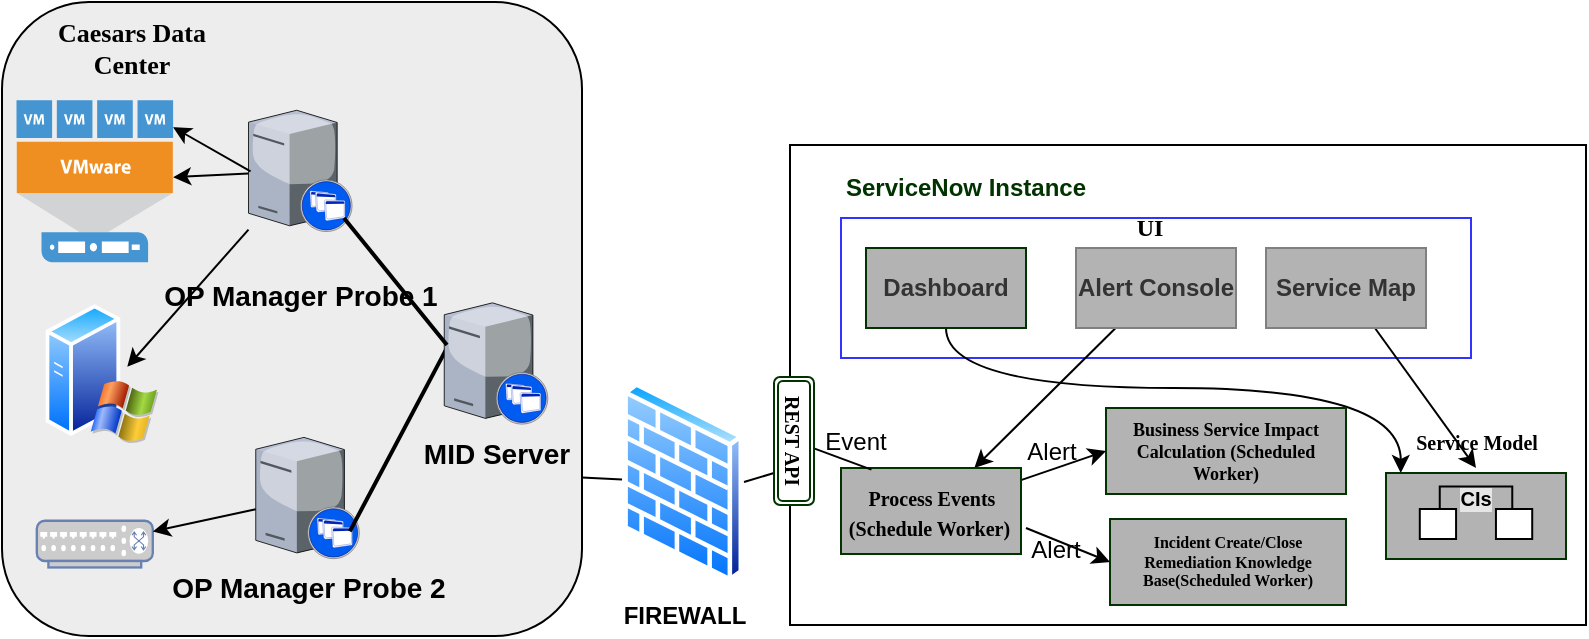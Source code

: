 <mxfile version="12.4.9" type="github"><diagram id="dkBc_JCNdJmAHsQQHxtq" name="Page-1"><mxGraphModel dx="1102" dy="2781" grid="1" gridSize="10" guides="1" tooltips="1" connect="1" arrows="1" fold="1" page="1" pageScale="1" pageWidth="850" pageHeight="1100" math="0" shadow="0"><root><mxCell id="0"/><mxCell id="1" parent="0"/><mxCell id="MLLEZNQ0M8-OO49r_xzt-1" value="" style="group" vertex="1" connectable="0" parent="1"><mxGeometry x="100" y="-1120" width="290" height="317" as="geometry"/></mxCell><mxCell id="MLLEZNQ0M8-OO49r_xzt-2" value="" style="whiteSpace=wrap;html=1;fillColor=#EDEDED;fontSize=14;strokeColor=#000000;verticalAlign=top;align=center;rounded=1;" vertex="1" parent="MLLEZNQ0M8-OO49r_xzt-1"><mxGeometry width="290" height="317" as="geometry"/></mxCell><mxCell id="MLLEZNQ0M8-OO49r_xzt-3" value="&lt;b&gt;OP Manager Probe 2&lt;/b&gt;" style="verticalLabelPosition=bottom;aspect=fixed;html=1;verticalAlign=top;strokeColor=none;shape=mxgraph.citrix.xenapp_server;fillColor=#66B2FF;gradientColor=#0066CC;fontSize=14;" vertex="1" parent="MLLEZNQ0M8-OO49r_xzt-1"><mxGeometry x="126.875" y="217.694" width="51.795" height="60.654" as="geometry"/></mxCell><mxCell id="MLLEZNQ0M8-OO49r_xzt-4" value="&lt;b&gt;&lt;br&gt;OP Manager Probe 1&lt;/b&gt;" style="verticalLabelPosition=bottom;aspect=fixed;html=1;verticalAlign=top;strokeColor=none;shape=mxgraph.citrix.xenapp_server;fillColor=#66B2FF;gradientColor=#0066CC;fontSize=14;" vertex="1" parent="MLLEZNQ0M8-OO49r_xzt-1"><mxGeometry x="123.25" y="54.131" width="51.795" height="60.654" as="geometry"/></mxCell><mxCell id="MLLEZNQ0M8-OO49r_xzt-5" style="edgeStyle=none;rounded=0;html=1;startSize=10;endSize=10;jettySize=auto;orthogonalLoop=1;fontSize=14;endArrow=none;endFill=0;strokeWidth=2;entryX=0.026;entryY=0.371;entryDx=0;entryDy=0;entryPerimeter=0;exitX=0.908;exitY=0.775;exitDx=0;exitDy=0;exitPerimeter=0;" edge="1" parent="MLLEZNQ0M8-OO49r_xzt-1" source="MLLEZNQ0M8-OO49r_xzt-3" target="MLLEZNQ0M8-OO49r_xzt-6"><mxGeometry relative="1" as="geometry"><mxPoint x="155.875" y="290.129" as="sourcePoint"/><mxPoint x="155.875" y="120.725" as="targetPoint"/></mxGeometry></mxCell><mxCell id="MLLEZNQ0M8-OO49r_xzt-6" value="&lt;b&gt;MID Server&lt;/b&gt;" style="verticalLabelPosition=bottom;aspect=fixed;html=1;verticalAlign=top;strokeColor=none;shape=mxgraph.citrix.xenapp_server;fillColor=#66B2FF;gradientColor=#0066CC;fontSize=14;" vertex="1" parent="MLLEZNQ0M8-OO49r_xzt-1"><mxGeometry x="221.125" y="150.424" width="51.795" height="60.654" as="geometry"/></mxCell><mxCell id="MLLEZNQ0M8-OO49r_xzt-7" style="edgeStyle=none;rounded=0;html=1;startSize=10;endSize=10;jettySize=auto;orthogonalLoop=1;fontSize=14;endArrow=none;endFill=0;strokeWidth=2;entryX=0.026;entryY=0.348;entryDx=0;entryDy=0;entryPerimeter=0;exitX=0.921;exitY=0.888;exitDx=0;exitDy=0;exitPerimeter=0;" edge="1" parent="MLLEZNQ0M8-OO49r_xzt-1" source="MLLEZNQ0M8-OO49r_xzt-4" target="MLLEZNQ0M8-OO49r_xzt-6"><mxGeometry relative="1" as="geometry"/></mxCell><mxCell id="MLLEZNQ0M8-OO49r_xzt-8" value="" style="aspect=fixed;perimeter=ellipsePerimeter;html=1;align=center;shadow=0;dashed=0;spacingTop=3;image;image=img/lib/active_directory/windows_server_2.svg;" vertex="1" parent="MLLEZNQ0M8-OO49r_xzt-1"><mxGeometry x="21.75" y="150.423" width="56.565" height="70.707" as="geometry"/></mxCell><mxCell id="MLLEZNQ0M8-OO49r_xzt-9" style="edgeStyle=none;rounded=0;orthogonalLoop=1;jettySize=auto;html=1;entryX=0.723;entryY=0.452;entryDx=0;entryDy=0;entryPerimeter=0;" edge="1" parent="MLLEZNQ0M8-OO49r_xzt-1" source="MLLEZNQ0M8-OO49r_xzt-4" target="MLLEZNQ0M8-OO49r_xzt-8"><mxGeometry relative="1" as="geometry"/></mxCell><mxCell id="MLLEZNQ0M8-OO49r_xzt-10" value="" style="fontColor=#0066CC;verticalAlign=top;verticalLabelPosition=bottom;labelPosition=center;align=center;html=1;outlineConnect=0;fillColor=#CCCCCC;strokeColor=#6881B3;gradientColor=none;gradientDirection=north;strokeWidth=2;shape=mxgraph.networks.switch;" vertex="1" parent="MLLEZNQ0M8-OO49r_xzt-1"><mxGeometry x="17.4" y="259.364" width="58" height="23.366" as="geometry"/></mxCell><mxCell id="MLLEZNQ0M8-OO49r_xzt-11" style="edgeStyle=none;rounded=0;orthogonalLoop=1;jettySize=auto;html=1;" edge="1" parent="MLLEZNQ0M8-OO49r_xzt-1" source="MLLEZNQ0M8-OO49r_xzt-3" target="MLLEZNQ0M8-OO49r_xzt-10"><mxGeometry relative="1" as="geometry"/></mxCell><mxCell id="MLLEZNQ0M8-OO49r_xzt-12" value="" style="pointerEvents=1;shadow=0;dashed=0;html=1;strokeColor=none;fillColor=#4495D1;labelPosition=center;verticalLabelPosition=bottom;verticalAlign=top;align=center;outlineConnect=0;shape=mxgraph.veeam.vmware_host;" vertex="1" parent="MLLEZNQ0M8-OO49r_xzt-1"><mxGeometry x="7.25" y="49.069" width="78.3" height="81.002" as="geometry"/></mxCell><mxCell id="MLLEZNQ0M8-OO49r_xzt-13" style="rounded=0;orthogonalLoop=1;jettySize=auto;html=1;" edge="1" parent="MLLEZNQ0M8-OO49r_xzt-1" source="MLLEZNQ0M8-OO49r_xzt-4" target="MLLEZNQ0M8-OO49r_xzt-12"><mxGeometry relative="1" as="geometry"/></mxCell><mxCell id="MLLEZNQ0M8-OO49r_xzt-14" style="rounded=0;orthogonalLoop=1;jettySize=auto;html=1;exitX=0.02;exitY=0.504;exitDx=0;exitDy=0;exitPerimeter=0;" edge="1" parent="MLLEZNQ0M8-OO49r_xzt-1" source="MLLEZNQ0M8-OO49r_xzt-4"><mxGeometry relative="1" as="geometry"><mxPoint x="123.25" y="62.313" as="sourcePoint"/><mxPoint x="85.55" y="62.594" as="targetPoint"/></mxGeometry></mxCell><mxCell id="MLLEZNQ0M8-OO49r_xzt-15" value="&lt;b&gt;Caesars Data Center&lt;/b&gt;" style="text;html=1;strokeColor=none;fillColor=none;align=center;verticalAlign=middle;whiteSpace=wrap;rounded=0;fontFamily=Verdana;fontSize=13;" vertex="1" parent="MLLEZNQ0M8-OO49r_xzt-1"><mxGeometry x="7.25" y="15.577" width="116" height="15.577" as="geometry"/></mxCell><mxCell id="MLLEZNQ0M8-OO49r_xzt-17" value="" style="rounded=0;whiteSpace=wrap;html=1;" vertex="1" parent="1"><mxGeometry x="494" y="-1048.5" width="398" height="240" as="geometry"/></mxCell><mxCell id="MLLEZNQ0M8-OO49r_xzt-52" style="edgeStyle=none;rounded=0;orthogonalLoop=1;jettySize=auto;html=1;exitX=1;exitY=0.5;exitDx=0;exitDy=0;entryX=0.75;entryY=1;entryDx=0;entryDy=0;endArrow=none;endFill=0;fontFamily=Verdana;fontSize=10;" edge="1" parent="1" source="MLLEZNQ0M8-OO49r_xzt-18" target="MLLEZNQ0M8-OO49r_xzt-49"><mxGeometry relative="1" as="geometry"/></mxCell><mxCell id="MLLEZNQ0M8-OO49r_xzt-18" value="&lt;b&gt;FIREWALL&lt;/b&gt;" style="aspect=fixed;perimeter=ellipsePerimeter;html=1;align=center;shadow=0;dashed=0;spacingTop=3;image;image=img/lib/active_directory/firewall.svg;" vertex="1" parent="1"><mxGeometry x="410" y="-930" width="61" height="100" as="geometry"/></mxCell><mxCell id="MLLEZNQ0M8-OO49r_xzt-22" value="" style="rounded=0;whiteSpace=wrap;html=1;strokeColor=#3333FF;" vertex="1" parent="1"><mxGeometry x="519.5" y="-1012" width="315" height="70" as="geometry"/></mxCell><mxCell id="MLLEZNQ0M8-OO49r_xzt-39" style="edgeStyle=orthogonalEdgeStyle;rounded=0;orthogonalLoop=1;jettySize=auto;html=1;entryX=0.082;entryY=0;entryDx=0;entryDy=0;entryPerimeter=0;fontFamily=Verdana;fontSize=8;curved=1;" edge="1" parent="1" source="MLLEZNQ0M8-OO49r_xzt-19" target="MLLEZNQ0M8-OO49r_xzt-30"><mxGeometry relative="1" as="geometry"><Array as="points"><mxPoint x="572" y="-927"/><mxPoint x="799" y="-927"/></Array></mxGeometry></mxCell><mxCell id="MLLEZNQ0M8-OO49r_xzt-19" value="Dashboard" style="rounded=0;whiteSpace=wrap;html=1;fillColor=#B3B3B3;strokeColor=#003300;fontColor=#333333;fontStyle=1" vertex="1" parent="1"><mxGeometry x="532" y="-997" width="80" height="40" as="geometry"/></mxCell><mxCell id="MLLEZNQ0M8-OO49r_xzt-41" style="rounded=0;orthogonalLoop=1;jettySize=auto;html=1;fontFamily=Verdana;fontSize=8;" edge="1" parent="1" source="MLLEZNQ0M8-OO49r_xzt-20" target="MLLEZNQ0M8-OO49r_xzt-27"><mxGeometry relative="1" as="geometry"/></mxCell><mxCell id="MLLEZNQ0M8-OO49r_xzt-20" value="Alert Console" style="rounded=0;whiteSpace=wrap;html=1;fillColor=#B3B3B3;strokeColor=#808080;fontColor=#333333;fontStyle=1" vertex="1" parent="1"><mxGeometry x="637" y="-997" width="80" height="40" as="geometry"/></mxCell><mxCell id="MLLEZNQ0M8-OO49r_xzt-38" style="edgeStyle=none;rounded=0;orthogonalLoop=1;jettySize=auto;html=1;fontFamily=Verdana;fontSize=8;" edge="1" parent="1" source="MLLEZNQ0M8-OO49r_xzt-21"><mxGeometry relative="1" as="geometry"><mxPoint x="837" y="-887" as="targetPoint"/></mxGeometry></mxCell><mxCell id="MLLEZNQ0M8-OO49r_xzt-21" value="Service Map" style="rounded=0;whiteSpace=wrap;html=1;fillColor=#B3B3B3;strokeColor=#808080;fontColor=#333333;fontStyle=1" vertex="1" parent="1"><mxGeometry x="732" y="-997" width="80" height="40" as="geometry"/></mxCell><mxCell id="MLLEZNQ0M8-OO49r_xzt-23" value="&lt;b&gt;&lt;font face=&quot;Verdana&quot;&gt;UI&lt;/font&gt;&lt;/b&gt;" style="text;html=1;strokeColor=none;fillColor=none;align=center;verticalAlign=middle;whiteSpace=wrap;rounded=0;" vertex="1" parent="1"><mxGeometry x="654" y="-1017" width="40" height="20" as="geometry"/></mxCell><mxCell id="MLLEZNQ0M8-OO49r_xzt-26" value="&lt;b&gt;&lt;font color=&quot;#003300&quot;&gt;ServiceNow Instance&lt;/font&gt;&lt;/b&gt;" style="text;html=1;strokeColor=none;fillColor=none;align=center;verticalAlign=middle;whiteSpace=wrap;rounded=0;" vertex="1" parent="1"><mxGeometry x="512" y="-1037" width="140" height="20" as="geometry"/></mxCell><mxCell id="MLLEZNQ0M8-OO49r_xzt-31" style="rounded=0;orthogonalLoop=1;jettySize=auto;html=1;entryX=0;entryY=0.5;entryDx=0;entryDy=0;" edge="1" parent="1" source="MLLEZNQ0M8-OO49r_xzt-27" target="MLLEZNQ0M8-OO49r_xzt-29"><mxGeometry relative="1" as="geometry"/></mxCell><mxCell id="MLLEZNQ0M8-OO49r_xzt-27" value="&lt;b style=&quot;font-family: &amp;#34;verdana&amp;#34; ; font-size: 10px ; white-space: normal&quot;&gt;Process Events (Schedule Worker)&amp;nbsp;&lt;/b&gt;" style="rounded=0;whiteSpace=wrap;html=1;strokeColor=#003300;fillColor=#B3B3B3;" vertex="1" parent="1"><mxGeometry x="519.5" y="-887" width="90" height="43" as="geometry"/></mxCell><mxCell id="MLLEZNQ0M8-OO49r_xzt-28" value="&lt;b style=&quot;white-space: normal; font-size: 8px;&quot;&gt;Incident Create/Close Remediation Knowledge Base(Scheduled Worker)&lt;/b&gt;" style="rounded=0;whiteSpace=wrap;html=1;strokeColor=#003300;fillColor=#B3B3B3;fontFamily=Verdana;fontSize=8;" vertex="1" parent="1"><mxGeometry x="654" y="-861.5" width="118" height="43" as="geometry"/></mxCell><mxCell id="MLLEZNQ0M8-OO49r_xzt-29" value="&lt;b style=&quot;white-space: normal; font-size: 9px;&quot;&gt;&lt;font style=&quot;font-size: 9px;&quot;&gt;Business Service Impact Calculation&amp;nbsp;(Scheduled Worker)&lt;/font&gt;&lt;/b&gt;" style="rounded=0;whiteSpace=wrap;html=1;strokeColor=#003300;fillColor=#B3B3B3;fontFamily=Verdana;fontSize=9;spacing=0;" vertex="1" parent="1"><mxGeometry x="652" y="-917" width="120" height="43" as="geometry"/></mxCell><mxCell id="MLLEZNQ0M8-OO49r_xzt-30" value="" style="rounded=0;whiteSpace=wrap;html=1;strokeColor=#003300;fillColor=#B3B3B3;" vertex="1" parent="1"><mxGeometry x="792" y="-884.5" width="90" height="43" as="geometry"/></mxCell><mxCell id="MLLEZNQ0M8-OO49r_xzt-32" style="rounded=0;orthogonalLoop=1;jettySize=auto;html=1;entryX=0;entryY=0.5;entryDx=0;entryDy=0;" edge="1" parent="1" target="MLLEZNQ0M8-OO49r_xzt-28"><mxGeometry relative="1" as="geometry"><mxPoint x="612" y="-857" as="sourcePoint"/><mxPoint x="662" y="-885.5" as="targetPoint"/></mxGeometry></mxCell><mxCell id="MLLEZNQ0M8-OO49r_xzt-33" value="Event" style="text;html=1;strokeColor=none;fillColor=none;align=center;verticalAlign=middle;whiteSpace=wrap;rounded=0;" vertex="1" parent="1"><mxGeometry x="512" y="-905.5" width="30" height="10" as="geometry"/></mxCell><mxCell id="MLLEZNQ0M8-OO49r_xzt-34" value="Alert" style="text;html=1;strokeColor=none;fillColor=none;align=center;verticalAlign=middle;whiteSpace=wrap;rounded=0;" vertex="1" parent="1"><mxGeometry x="612" y="-851.5" width="30" height="10" as="geometry"/></mxCell><mxCell id="MLLEZNQ0M8-OO49r_xzt-35" value="Alert" style="text;html=1;strokeColor=none;fillColor=none;align=center;verticalAlign=middle;whiteSpace=wrap;rounded=0;" vertex="1" parent="1"><mxGeometry x="609.5" y="-900.5" width="30" height="10" as="geometry"/></mxCell><mxCell id="MLLEZNQ0M8-OO49r_xzt-42" value="" style="whiteSpace=wrap;html=1;" vertex="1" parent="1"><mxGeometry x="846.976" y="-866.5" width="18.129" height="15" as="geometry"/></mxCell><mxCell id="MLLEZNQ0M8-OO49r_xzt-43" value="" style="whiteSpace=wrap;html=1;" vertex="1" parent="1"><mxGeometry x="808.904" y="-866.5" width="18.129" height="15" as="geometry"/></mxCell><mxCell id="MLLEZNQ0M8-OO49r_xzt-44" value="&lt;b&gt;CIs&lt;/b&gt;" style="shape=partialRectangle;whiteSpace=wrap;html=1;bottom=1;right=1;left=1;top=0;fillColor=none;routingCenterX=-0.5;labelBackgroundColor=#E6E6E6;strokeColor=#000000;direction=west;fontSize=10;" vertex="1" parent="1"><mxGeometry x="818.875" y="-877.75" width="36.259" height="11.25" as="geometry"/></mxCell><mxCell id="MLLEZNQ0M8-OO49r_xzt-45" value="Service Model" style="text;html=1;strokeColor=none;fillColor=none;align=center;verticalAlign=middle;whiteSpace=wrap;rounded=0;fontFamily=Verdana;fontSize=10;fontStyle=1" vertex="1" parent="1"><mxGeometry x="788.5" y="-910.5" width="97" height="20" as="geometry"/></mxCell><mxCell id="MLLEZNQ0M8-OO49r_xzt-51" style="edgeStyle=none;rounded=0;orthogonalLoop=1;jettySize=auto;html=1;entryX=0.169;entryY=0.019;entryDx=0;entryDy=0;entryPerimeter=0;fontFamily=Verdana;fontSize=10;endArrow=none;endFill=0;" edge="1" parent="1" source="MLLEZNQ0M8-OO49r_xzt-49" target="MLLEZNQ0M8-OO49r_xzt-27"><mxGeometry relative="1" as="geometry"/></mxCell><mxCell id="MLLEZNQ0M8-OO49r_xzt-49" value="&lt;b&gt;REST API&lt;/b&gt;" style="shape=ext;double=1;rounded=1;whiteSpace=wrap;html=1;strokeColor=#003300;fillColor=#FFFFFF;fontFamily=Verdana;fontSize=10;rotation=90;" vertex="1" parent="1"><mxGeometry x="464" y="-910.5" width="64" height="20" as="geometry"/></mxCell><mxCell id="MLLEZNQ0M8-OO49r_xzt-53" style="edgeStyle=none;rounded=0;orthogonalLoop=1;jettySize=auto;html=1;exitX=1;exitY=0.75;exitDx=0;exitDy=0;endArrow=none;endFill=0;fontFamily=Verdana;fontSize=10;" edge="1" parent="1" source="MLLEZNQ0M8-OO49r_xzt-2" target="MLLEZNQ0M8-OO49r_xzt-18"><mxGeometry relative="1" as="geometry"/></mxCell></root></mxGraphModel></diagram></mxfile>